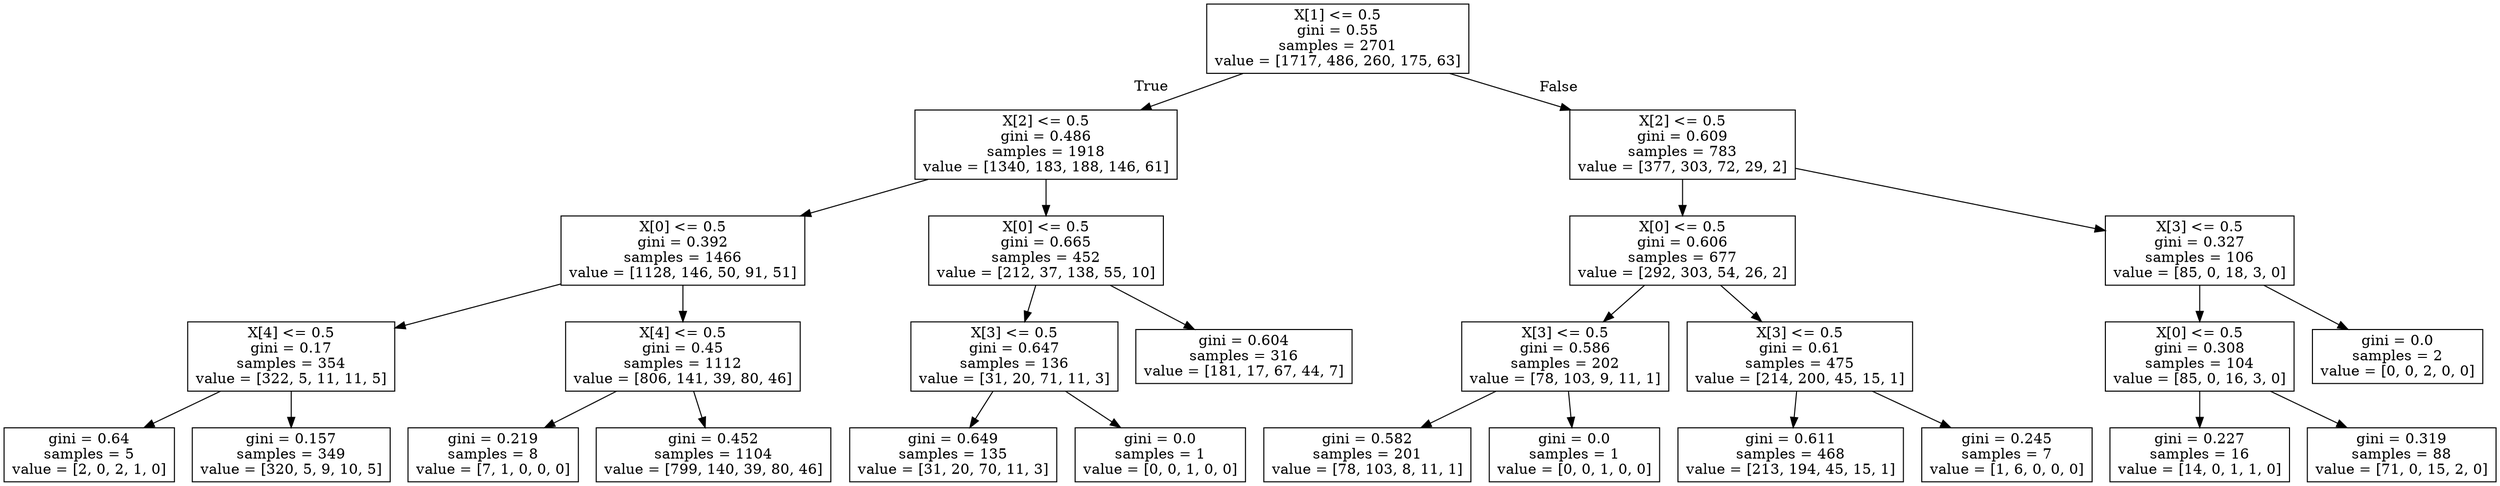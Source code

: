digraph Tree {
node [shape=box] ;
0 [label="X[1] <= 0.5\ngini = 0.55\nsamples = 2701\nvalue = [1717, 486, 260, 175, 63]"] ;
1 [label="X[2] <= 0.5\ngini = 0.486\nsamples = 1918\nvalue = [1340, 183, 188, 146, 61]"] ;
0 -> 1 [labeldistance=2.5, labelangle=45, headlabel="True"] ;
2 [label="X[0] <= 0.5\ngini = 0.392\nsamples = 1466\nvalue = [1128, 146, 50, 91, 51]"] ;
1 -> 2 ;
3 [label="X[4] <= 0.5\ngini = 0.17\nsamples = 354\nvalue = [322, 5, 11, 11, 5]"] ;
2 -> 3 ;
4 [label="gini = 0.64\nsamples = 5\nvalue = [2, 0, 2, 1, 0]"] ;
3 -> 4 ;
5 [label="gini = 0.157\nsamples = 349\nvalue = [320, 5, 9, 10, 5]"] ;
3 -> 5 ;
6 [label="X[4] <= 0.5\ngini = 0.45\nsamples = 1112\nvalue = [806, 141, 39, 80, 46]"] ;
2 -> 6 ;
7 [label="gini = 0.219\nsamples = 8\nvalue = [7, 1, 0, 0, 0]"] ;
6 -> 7 ;
8 [label="gini = 0.452\nsamples = 1104\nvalue = [799, 140, 39, 80, 46]"] ;
6 -> 8 ;
9 [label="X[0] <= 0.5\ngini = 0.665\nsamples = 452\nvalue = [212, 37, 138, 55, 10]"] ;
1 -> 9 ;
10 [label="X[3] <= 0.5\ngini = 0.647\nsamples = 136\nvalue = [31, 20, 71, 11, 3]"] ;
9 -> 10 ;
11 [label="gini = 0.649\nsamples = 135\nvalue = [31, 20, 70, 11, 3]"] ;
10 -> 11 ;
12 [label="gini = 0.0\nsamples = 1\nvalue = [0, 0, 1, 0, 0]"] ;
10 -> 12 ;
13 [label="gini = 0.604\nsamples = 316\nvalue = [181, 17, 67, 44, 7]"] ;
9 -> 13 ;
14 [label="X[2] <= 0.5\ngini = 0.609\nsamples = 783\nvalue = [377, 303, 72, 29, 2]"] ;
0 -> 14 [labeldistance=2.5, labelangle=-45, headlabel="False"] ;
15 [label="X[0] <= 0.5\ngini = 0.606\nsamples = 677\nvalue = [292, 303, 54, 26, 2]"] ;
14 -> 15 ;
16 [label="X[3] <= 0.5\ngini = 0.586\nsamples = 202\nvalue = [78, 103, 9, 11, 1]"] ;
15 -> 16 ;
17 [label="gini = 0.582\nsamples = 201\nvalue = [78, 103, 8, 11, 1]"] ;
16 -> 17 ;
18 [label="gini = 0.0\nsamples = 1\nvalue = [0, 0, 1, 0, 0]"] ;
16 -> 18 ;
19 [label="X[3] <= 0.5\ngini = 0.61\nsamples = 475\nvalue = [214, 200, 45, 15, 1]"] ;
15 -> 19 ;
20 [label="gini = 0.611\nsamples = 468\nvalue = [213, 194, 45, 15, 1]"] ;
19 -> 20 ;
21 [label="gini = 0.245\nsamples = 7\nvalue = [1, 6, 0, 0, 0]"] ;
19 -> 21 ;
22 [label="X[3] <= 0.5\ngini = 0.327\nsamples = 106\nvalue = [85, 0, 18, 3, 0]"] ;
14 -> 22 ;
23 [label="X[0] <= 0.5\ngini = 0.308\nsamples = 104\nvalue = [85, 0, 16, 3, 0]"] ;
22 -> 23 ;
24 [label="gini = 0.227\nsamples = 16\nvalue = [14, 0, 1, 1, 0]"] ;
23 -> 24 ;
25 [label="gini = 0.319\nsamples = 88\nvalue = [71, 0, 15, 2, 0]"] ;
23 -> 25 ;
26 [label="gini = 0.0\nsamples = 2\nvalue = [0, 0, 2, 0, 0]"] ;
22 -> 26 ;
}